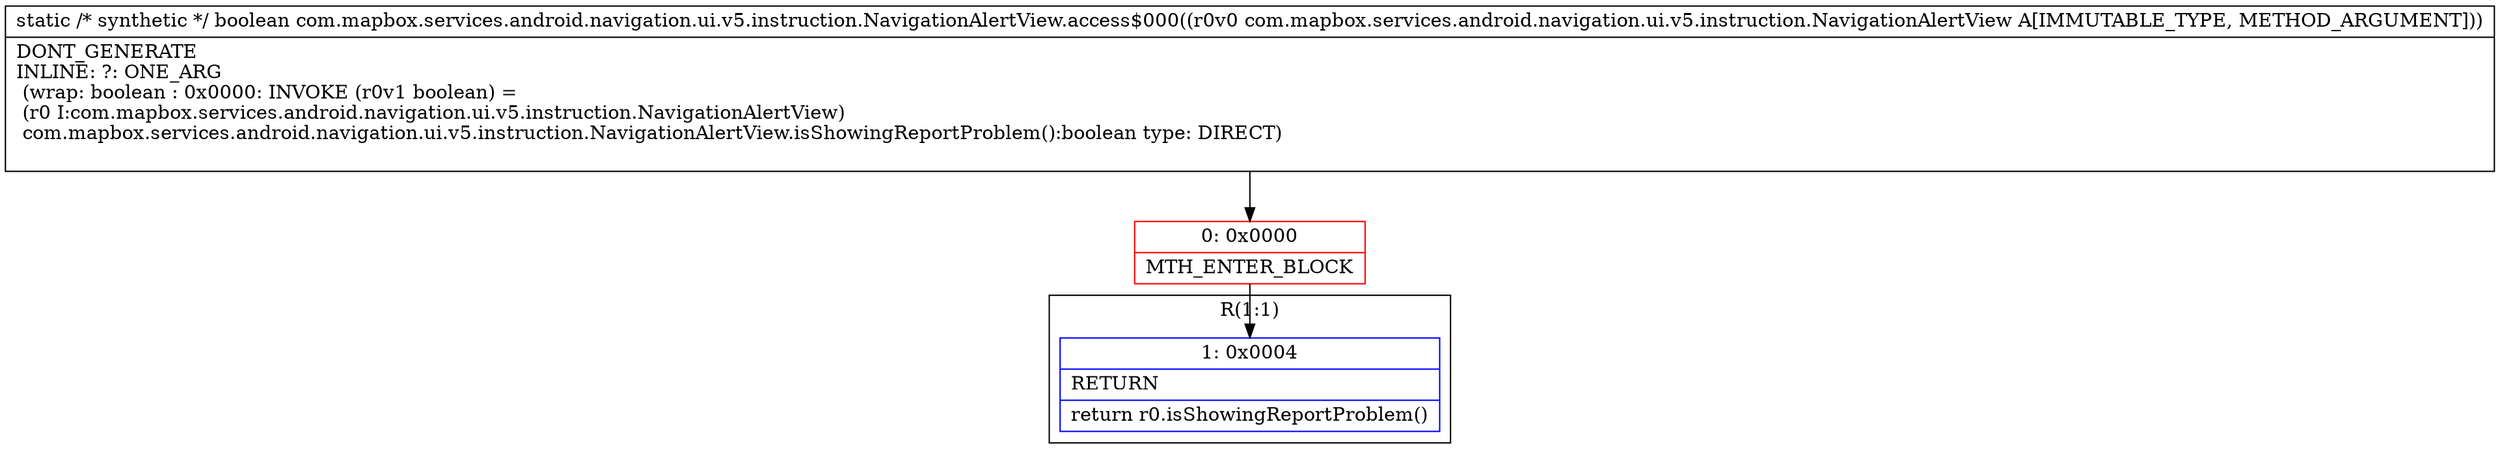 digraph "CFG forcom.mapbox.services.android.navigation.ui.v5.instruction.NavigationAlertView.access$000(Lcom\/mapbox\/services\/android\/navigation\/ui\/v5\/instruction\/NavigationAlertView;)Z" {
subgraph cluster_Region_2073958258 {
label = "R(1:1)";
node [shape=record,color=blue];
Node_1 [shape=record,label="{1\:\ 0x0004|RETURN\l|return r0.isShowingReportProblem()\l}"];
}
Node_0 [shape=record,color=red,label="{0\:\ 0x0000|MTH_ENTER_BLOCK\l}"];
MethodNode[shape=record,label="{static \/* synthetic *\/ boolean com.mapbox.services.android.navigation.ui.v5.instruction.NavigationAlertView.access$000((r0v0 com.mapbox.services.android.navigation.ui.v5.instruction.NavigationAlertView A[IMMUTABLE_TYPE, METHOD_ARGUMENT]))  | DONT_GENERATE\lINLINE: ?: ONE_ARG  \l  (wrap: boolean : 0x0000: INVOKE  (r0v1 boolean) = \l  (r0 I:com.mapbox.services.android.navigation.ui.v5.instruction.NavigationAlertView)\l com.mapbox.services.android.navigation.ui.v5.instruction.NavigationAlertView.isShowingReportProblem():boolean type: DIRECT)\l\l}"];
MethodNode -> Node_0;
Node_0 -> Node_1;
}

